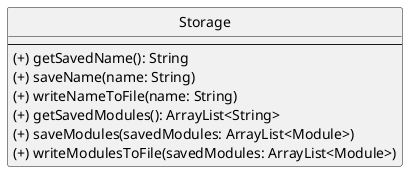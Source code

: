 @startuml
'https://plantuml.com/class-diagram
hide circle

class Storage {
--
(+) getSavedName(): String
(+) saveName(name: String)
(+) writeNameToFile(name: String)
(+) getSavedModules(): ArrayList<String>
(+) saveModules(savedModules: ArrayList<Module>)
(+) writeModulesToFile(savedModules: ArrayList<Module>)
}


@enduml